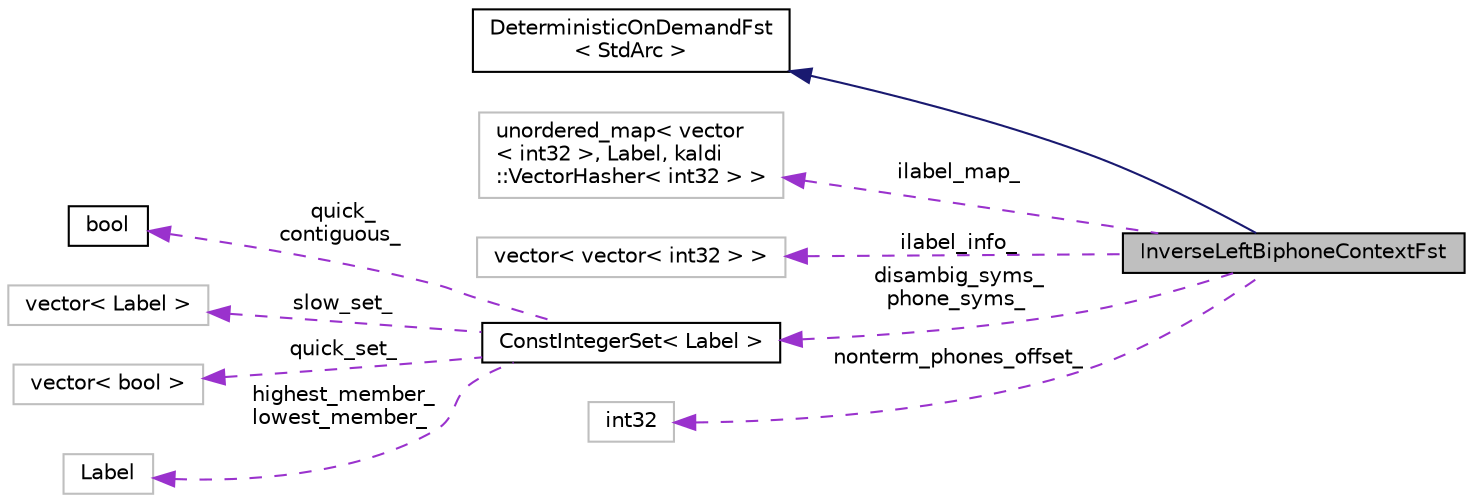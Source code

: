 digraph "InverseLeftBiphoneContextFst"
{
  edge [fontname="Helvetica",fontsize="10",labelfontname="Helvetica",labelfontsize="10"];
  node [fontname="Helvetica",fontsize="10",shape=record];
  rankdir="LR";
  Node2 [label="InverseLeftBiphoneContextFst",height=0.2,width=0.4,color="black", fillcolor="grey75", style="filled", fontcolor="black"];
  Node3 -> Node2 [dir="back",color="midnightblue",fontsize="10",style="solid",fontname="Helvetica"];
  Node3 [label="DeterministicOnDemandFst\l\< StdArc \>",height=0.2,width=0.4,color="black", fillcolor="white", style="filled",URL="$classfst_1_1DeterministicOnDemandFst.html"];
  Node4 -> Node2 [dir="back",color="darkorchid3",fontsize="10",style="dashed",label=" ilabel_map_" ,fontname="Helvetica"];
  Node4 [label="unordered_map\< vector\l\< int32 \>, Label, kaldi\l::VectorHasher\< int32 \> \>",height=0.2,width=0.4,color="grey75", fillcolor="white", style="filled"];
  Node5 -> Node2 [dir="back",color="darkorchid3",fontsize="10",style="dashed",label=" ilabel_info_" ,fontname="Helvetica"];
  Node5 [label="vector\< vector\< int32 \> \>",height=0.2,width=0.4,color="grey75", fillcolor="white", style="filled"];
  Node6 -> Node2 [dir="back",color="darkorchid3",fontsize="10",style="dashed",label=" disambig_syms_\nphone_syms_" ,fontname="Helvetica"];
  Node6 [label="ConstIntegerSet\< Label \>",height=0.2,width=0.4,color="black", fillcolor="white", style="filled",URL="$classkaldi_1_1ConstIntegerSet.html"];
  Node7 -> Node6 [dir="back",color="darkorchid3",fontsize="10",style="dashed",label=" quick_\ncontiguous_" ,fontname="Helvetica"];
  Node7 [label="bool",height=0.2,width=0.4,color="black", fillcolor="white", style="filled",URL="$classbool.html"];
  Node8 -> Node6 [dir="back",color="darkorchid3",fontsize="10",style="dashed",label=" slow_set_" ,fontname="Helvetica"];
  Node8 [label="vector\< Label \>",height=0.2,width=0.4,color="grey75", fillcolor="white", style="filled"];
  Node9 -> Node6 [dir="back",color="darkorchid3",fontsize="10",style="dashed",label=" quick_set_" ,fontname="Helvetica"];
  Node9 [label="vector\< bool \>",height=0.2,width=0.4,color="grey75", fillcolor="white", style="filled"];
  Node10 -> Node6 [dir="back",color="darkorchid3",fontsize="10",style="dashed",label=" highest_member_\nlowest_member_" ,fontname="Helvetica"];
  Node10 [label="Label",height=0.2,width=0.4,color="grey75", fillcolor="white", style="filled"];
  Node11 -> Node2 [dir="back",color="darkorchid3",fontsize="10",style="dashed",label=" nonterm_phones_offset_" ,fontname="Helvetica"];
  Node11 [label="int32",height=0.2,width=0.4,color="grey75", fillcolor="white", style="filled"];
}

